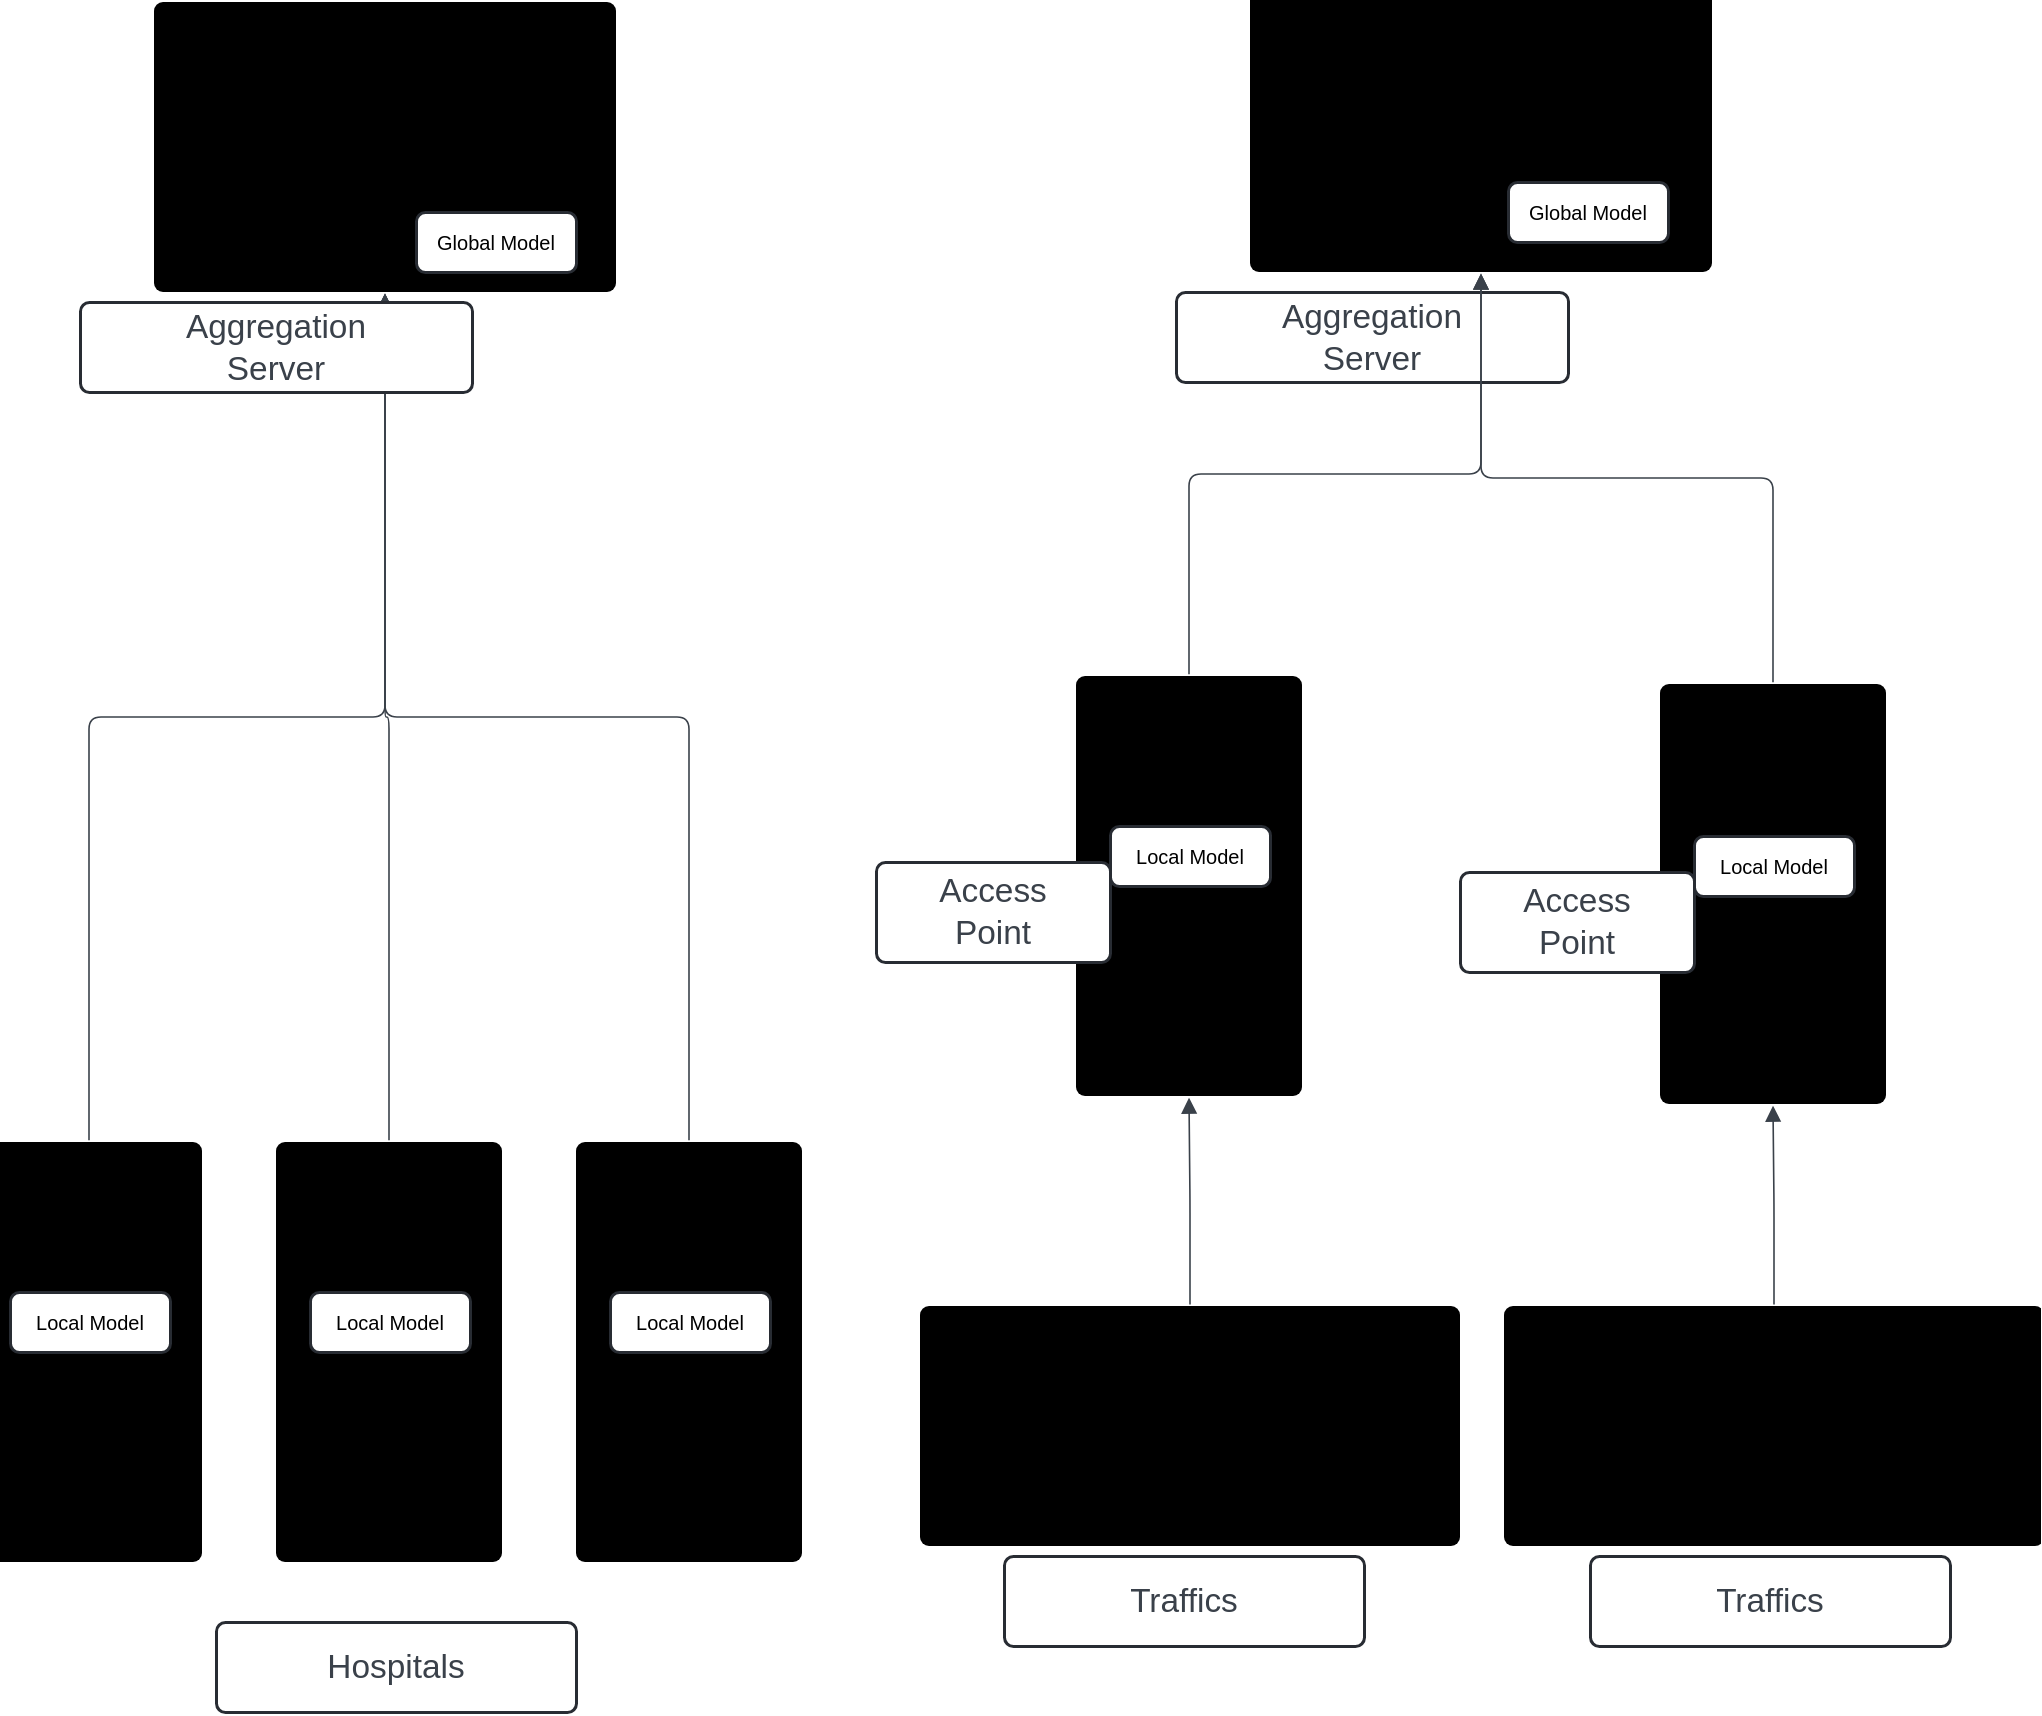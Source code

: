 <mxfile version="24.7.16">
  <diagram name="Page-1" id="HNp2VXpqPnTNMz63PoMm">
    <mxGraphModel dx="2049" dy="2226" grid="1" gridSize="10" guides="1" tooltips="1" connect="1" arrows="1" fold="1" page="1" pageScale="1" pageWidth="850" pageHeight="1100" math="0" shadow="0">
      <root>
        <mxCell id="0" />
        <mxCell id="1" parent="0" />
        <mxCell id="n_kdhxU8VcF-HbsjSbfM-1" value="" style="html=1;overflow=block;blockSpacing=1;whiteSpace=wrap;fontSize=13;spacing=3.8;strokeColor=#unset;rounded=1;absoluteArcSize=1;arcSize=9;fillColor=#unset;strokeWidth=NaN;lucidId=oa0c9_Mlfg03;" vertex="1" parent="1">
          <mxGeometry x="135" y="450" width="113" height="210" as="geometry" />
        </mxCell>
        <mxCell id="n_kdhxU8VcF-HbsjSbfM-2" value="" style="html=1;overflow=block;blockSpacing=1;whiteSpace=wrap;shape=image;fontSize=13;spacing=0;strokeColor=none;strokeOpacity=100;rounded=1;absoluteArcSize=1;arcSize=9;strokeWidth=0;image=https://images.lucid.app/images/6ee2b878-bf0c-4cc6-b874-f6952ba9679c/content;imageAspect=0;lucidId=3~ZcfYs1wXwu;" vertex="1" parent="1">
          <mxGeometry x="160" y="465" width="60" height="60" as="geometry" />
        </mxCell>
        <mxCell id="n_kdhxU8VcF-HbsjSbfM-3" value="" style="html=1;overflow=block;blockSpacing=1;whiteSpace=wrap;shape=image;fontSize=13;spacing=0;strokeColor=none;strokeOpacity=100;rounded=1;absoluteArcSize=1;arcSize=9;strokeWidth=0;image=https://images.lucid.app/images/cd1e7f06-908c-4d9b-80ca-b69b78b18ff8/content;imageAspect=0;lucidId=nd0crdiI~nZ~;" vertex="1" parent="1">
          <mxGeometry x="147" y="547" width="85" height="85" as="geometry" />
        </mxCell>
        <mxCell id="n_kdhxU8VcF-HbsjSbfM-4" value="" style="html=1;overflow=block;blockSpacing=1;whiteSpace=wrap;fontSize=13;spacing=3.8;strokeColor=#unset;rounded=1;absoluteArcSize=1;arcSize=9;fillColor=#unset;strokeWidth=NaN;lucidId=Ue0cFCNcHWdN;" vertex="1" parent="1">
          <mxGeometry x="285" y="450" width="113" height="210" as="geometry" />
        </mxCell>
        <mxCell id="n_kdhxU8VcF-HbsjSbfM-5" value="" style="html=1;overflow=block;blockSpacing=1;whiteSpace=wrap;shape=image;fontSize=13;spacing=0;strokeColor=none;strokeOpacity=100;rounded=1;absoluteArcSize=1;arcSize=9;strokeWidth=0;image=https://images.lucid.app/images/6ee2b878-bf0c-4cc6-b874-f6952ba9679c/content;imageAspect=0;lucidId=Ue0c8D6FLSGJ;" vertex="1" parent="1">
          <mxGeometry x="311" y="465" width="60" height="60" as="geometry" />
        </mxCell>
        <mxCell id="n_kdhxU8VcF-HbsjSbfM-6" value="" style="html=1;overflow=block;blockSpacing=1;whiteSpace=wrap;shape=image;fontSize=13;spacing=0;strokeColor=none;strokeOpacity=100;rounded=1;absoluteArcSize=1;arcSize=9;strokeWidth=0;image=https://images.lucid.app/images/cd1e7f06-908c-4d9b-80ca-b69b78b18ff8/content;imageAspect=0;lucidId=Ue0cAtFzDeq4;" vertex="1" parent="1">
          <mxGeometry x="297" y="547" width="85" height="85" as="geometry" />
        </mxCell>
        <mxCell id="n_kdhxU8VcF-HbsjSbfM-7" value="" style="html=1;overflow=block;blockSpacing=1;whiteSpace=wrap;fontSize=13;spacing=3.8;strokeColor=#unset;rounded=1;absoluteArcSize=1;arcSize=9;fillColor=#unset;strokeWidth=NaN;lucidId=Ye0cGU86-.UA;" vertex="1" parent="1">
          <mxGeometry x="435" y="450" width="113" height="210" as="geometry" />
        </mxCell>
        <mxCell id="n_kdhxU8VcF-HbsjSbfM-8" value="" style="html=1;overflow=block;blockSpacing=1;whiteSpace=wrap;shape=image;fontSize=13;spacing=0;strokeColor=none;strokeOpacity=100;rounded=1;absoluteArcSize=1;arcSize=9;strokeWidth=0;image=https://images.lucid.app/images/6ee2b878-bf0c-4cc6-b874-f6952ba9679c/content;imageAspect=0;lucidId=Ye0co.i65bgH;" vertex="1" parent="1">
          <mxGeometry x="461" y="465" width="60" height="60" as="geometry" />
        </mxCell>
        <mxCell id="n_kdhxU8VcF-HbsjSbfM-9" value="" style="html=1;overflow=block;blockSpacing=1;whiteSpace=wrap;shape=image;fontSize=13;spacing=0;strokeColor=none;strokeOpacity=100;rounded=1;absoluteArcSize=1;arcSize=9;strokeWidth=0;image=https://images.lucid.app/images/cd1e7f06-908c-4d9b-80ca-b69b78b18ff8/content;imageAspect=0;lucidId=Ye0cFIR5wIGK;" vertex="1" parent="1">
          <mxGeometry x="447" y="547" width="85" height="85" as="geometry" />
        </mxCell>
        <mxCell id="n_kdhxU8VcF-HbsjSbfM-10" value="" style="html=1;overflow=block;blockSpacing=1;whiteSpace=wrap;fontSize=13;spacing=3.8;strokeColor=#unset;rounded=1;absoluteArcSize=1;arcSize=9;fillColor=#unset;strokeWidth=NaN;lucidId=qf0c_eEb6ykf;" vertex="1" parent="1">
          <mxGeometry x="224" y="-120" width="231" height="145" as="geometry" />
        </mxCell>
        <mxCell id="n_kdhxU8VcF-HbsjSbfM-11" value="" style="html=1;overflow=block;blockSpacing=1;whiteSpace=wrap;shape=image;fontSize=13;spacing=0;strokeColor=none;strokeOpacity=100;rounded=1;absoluteArcSize=1;arcSize=9;strokeWidth=0;image=https://images.lucid.app/images/6ee2b878-bf0c-4cc6-b874-f6952ba9679c/content;imageAspect=0;lucidId=qf0c7~HlXfNC;" vertex="1" parent="1">
          <mxGeometry x="365" y="-78" width="60" height="60" as="geometry" />
        </mxCell>
        <mxCell id="n_kdhxU8VcF-HbsjSbfM-12" value="" style="html=1;overflow=block;blockSpacing=1;whiteSpace=wrap;shape=image;fontSize=13;spacing=0;strokeColor=none;strokeOpacity=100;rounded=1;absoluteArcSize=1;arcSize=9;strokeWidth=0;image=https://images.lucid.app/images/438c2a9f-1425-4897-a726-318c64c24dc9/content;imageAspect=0;lucidId=bj0c9Xj_4SpL;" vertex="1" parent="1">
          <mxGeometry x="242" y="-101" width="106" height="106" as="geometry" />
        </mxCell>
        <mxCell id="n_kdhxU8VcF-HbsjSbfM-13" value="" style="html=1;jettySize=18;whiteSpace=wrap;fontSize=13;strokeColor=#3a414a;strokeOpacity=100;strokeWidth=0.8;rounded=1;arcSize=12;edgeStyle=orthogonalEdgeStyle;startArrow=none;endArrow=block;endFill=1;exitX=0.5;exitY=-0.004;exitPerimeter=0;entryX=0.5;entryY=1.005;entryPerimeter=0;lucidId=Lj0c53ItbWVD;" edge="1" parent="1" source="n_kdhxU8VcF-HbsjSbfM-1" target="n_kdhxU8VcF-HbsjSbfM-10">
          <mxGeometry width="100" height="100" relative="1" as="geometry">
            <Array as="points" />
          </mxGeometry>
        </mxCell>
        <mxCell id="n_kdhxU8VcF-HbsjSbfM-14" value="" style="html=1;jettySize=18;whiteSpace=wrap;fontSize=13;strokeColor=#3a414a;strokeOpacity=100;strokeWidth=0.8;rounded=1;arcSize=12;edgeStyle=orthogonalEdgeStyle;startArrow=none;endArrow=block;endFill=1;exitX=0.5;exitY=-0.004;exitPerimeter=0;entryX=0.5;entryY=1.005;entryPerimeter=0;lucidId=Oj0cYNBlcdyR;" edge="1" parent="1" source="n_kdhxU8VcF-HbsjSbfM-4" target="n_kdhxU8VcF-HbsjSbfM-10">
          <mxGeometry width="100" height="100" relative="1" as="geometry">
            <Array as="points" />
          </mxGeometry>
        </mxCell>
        <mxCell id="n_kdhxU8VcF-HbsjSbfM-15" value="" style="html=1;jettySize=18;whiteSpace=wrap;fontSize=13;strokeColor=#3a414a;strokeOpacity=100;strokeWidth=0.8;rounded=1;arcSize=12;edgeStyle=orthogonalEdgeStyle;startArrow=none;endArrow=block;endFill=1;exitX=0.5;exitY=-0.004;exitPerimeter=0;entryX=0.5;entryY=1.005;entryPerimeter=0;lucidId=Xj0c3KFsN1RN;" edge="1" parent="1" source="n_kdhxU8VcF-HbsjSbfM-7" target="n_kdhxU8VcF-HbsjSbfM-10">
          <mxGeometry width="100" height="100" relative="1" as="geometry">
            <Array as="points" />
          </mxGeometry>
        </mxCell>
        <mxCell id="n_kdhxU8VcF-HbsjSbfM-16" value="Local Model" style="html=1;overflow=block;blockSpacing=1;whiteSpace=wrap;fontSize=10;spacing=0;strokeColor=#282c33;strokeOpacity=100;fillOpacity=100;rounded=1;absoluteArcSize=1;arcSize=9;fillColor=#ffffff;strokeWidth=1.5;lucidId=tk0cPmUiDAOT;" vertex="1" parent="1">
          <mxGeometry x="152" y="525" width="80" height="30" as="geometry" />
        </mxCell>
        <mxCell id="n_kdhxU8VcF-HbsjSbfM-17" value="Local Model" style="html=1;overflow=block;blockSpacing=1;whiteSpace=wrap;fontSize=10;spacing=0;strokeColor=#282c33;strokeOpacity=100;fillOpacity=100;rounded=1;absoluteArcSize=1;arcSize=9;fillColor=#ffffff;strokeWidth=1.5;lucidId=0k0c1h7rbgkN;" vertex="1" parent="1">
          <mxGeometry x="302" y="525" width="80" height="30" as="geometry" />
        </mxCell>
        <mxCell id="n_kdhxU8VcF-HbsjSbfM-18" value="Local Model" style="html=1;overflow=block;blockSpacing=1;whiteSpace=wrap;fontSize=10;spacing=0;strokeColor=#282c33;strokeOpacity=100;fillOpacity=100;rounded=1;absoluteArcSize=1;arcSize=9;fillColor=#ffffff;strokeWidth=1.5;lucidId=4k0cpnWflGrE;" vertex="1" parent="1">
          <mxGeometry x="452" y="525" width="80" height="30" as="geometry" />
        </mxCell>
        <mxCell id="n_kdhxU8VcF-HbsjSbfM-19" value="Global Model" style="html=1;overflow=block;blockSpacing=1;whiteSpace=wrap;fontSize=10;spacing=0;strokeColor=#282c33;strokeOpacity=100;fillOpacity=100;rounded=1;absoluteArcSize=1;arcSize=9;fillColor=#ffffff;strokeWidth=1.5;lucidId=~k0c96lM0GLo;" vertex="1" parent="1">
          <mxGeometry x="355" y="-15" width="80" height="30" as="geometry" />
        </mxCell>
        <mxCell id="n_kdhxU8VcF-HbsjSbfM-20" value="Hospitals" style="html=1;overflow=block;blockSpacing=1;whiteSpace=wrap;fontSize=16.7;fontColor=#3a414a;spacing=0;strokeColor=#282c33;strokeOpacity=100;fillOpacity=100;rounded=1;absoluteArcSize=1;arcSize=9;fillColor=#ffffff;strokeWidth=1.5;lucidId=Vl0cjTOPYraa;" vertex="1" parent="1">
          <mxGeometry x="255" y="690" width="180" height="45" as="geometry" />
        </mxCell>
        <mxCell id="n_kdhxU8VcF-HbsjSbfM-21" value="Aggregation&#xa; Server" style="html=1;overflow=block;blockSpacing=1;whiteSpace=wrap;fontSize=16.7;fontColor=#3a414a;spacing=0;strokeColor=#282c33;strokeOpacity=100;fillOpacity=100;rounded=1;absoluteArcSize=1;arcSize=9;fillColor=#ffffff;strokeWidth=1.5;lucidId=Hm0cVn6AdbdA;" vertex="1" parent="1">
          <mxGeometry x="187" y="30" width="196" height="45" as="geometry" />
        </mxCell>
        <mxCell id="n_kdhxU8VcF-HbsjSbfM-22" value="" style="html=1;overflow=block;blockSpacing=1;whiteSpace=wrap;fontSize=13;spacing=3.8;strokeColor=#unset;rounded=1;absoluteArcSize=1;arcSize=9;fillColor=#unset;strokeWidth=NaN;lucidId=yn0c739pMSSu;" vertex="1" parent="1">
          <mxGeometry x="607" y="532" width="270" height="120" as="geometry" />
        </mxCell>
        <mxCell id="n_kdhxU8VcF-HbsjSbfM-23" value="" style="html=1;overflow=block;blockSpacing=1;whiteSpace=wrap;fontSize=13;spacing=3.8;strokeColor=#unset;rounded=1;absoluteArcSize=1;arcSize=9;fillColor=#unset;strokeWidth=NaN;lucidId=yn0cnvMAfCbp;" vertex="1" parent="1">
          <mxGeometry x="772" y="-130" width="231" height="145" as="geometry" />
        </mxCell>
        <mxCell id="n_kdhxU8VcF-HbsjSbfM-24" value="" style="html=1;overflow=block;blockSpacing=1;whiteSpace=wrap;shape=image;fontSize=13;spacing=0;strokeColor=none;strokeOpacity=100;rounded=1;absoluteArcSize=1;arcSize=9;strokeWidth=0;image=https://images.lucid.app/images/6ee2b878-bf0c-4cc6-b874-f6952ba9679c/content;imageAspect=0;lucidId=yn0ch2yq6Jb~;" vertex="1" parent="1">
          <mxGeometry x="916" y="-98" width="60" height="60" as="geometry" />
        </mxCell>
        <mxCell id="n_kdhxU8VcF-HbsjSbfM-25" value="" style="html=1;overflow=block;blockSpacing=1;whiteSpace=wrap;shape=image;fontSize=13;spacing=0;strokeColor=none;strokeOpacity=100;rounded=1;absoluteArcSize=1;arcSize=9;strokeWidth=0;image=https://images.lucid.app/images/438c2a9f-1425-4897-a726-318c64c24dc9/content;imageAspect=0;lucidId=yn0ccYfQu232;" vertex="1" parent="1">
          <mxGeometry x="793" y="-121" width="106" height="106" as="geometry" />
        </mxCell>
        <mxCell id="n_kdhxU8VcF-HbsjSbfM-26" value="Global Model" style="html=1;overflow=block;blockSpacing=1;whiteSpace=wrap;fontSize=10;spacing=0;strokeColor=#282c33;strokeOpacity=100;fillOpacity=100;rounded=1;absoluteArcSize=1;arcSize=9;fillColor=#ffffff;strokeWidth=1.5;lucidId=yn0cWxYx~jDu;" vertex="1" parent="1">
          <mxGeometry x="901" y="-30" width="80" height="30" as="geometry" />
        </mxCell>
        <mxCell id="n_kdhxU8VcF-HbsjSbfM-27" value="Traffics" style="html=1;overflow=block;blockSpacing=1;whiteSpace=wrap;fontSize=16.7;fontColor=#3a414a;spacing=0;strokeColor=#282c33;strokeOpacity=100;fillOpacity=100;rounded=1;absoluteArcSize=1;arcSize=9;fillColor=#ffffff;strokeWidth=1.5;lucidId=yn0cy5Y85RG1;" vertex="1" parent="1">
          <mxGeometry x="649" y="657" width="180" height="45" as="geometry" />
        </mxCell>
        <mxCell id="n_kdhxU8VcF-HbsjSbfM-28" value="Aggregation&#xa; Server" style="html=1;overflow=block;blockSpacing=1;whiteSpace=wrap;fontSize=16.7;fontColor=#3a414a;spacing=0;strokeColor=#282c33;strokeOpacity=100;fillOpacity=100;rounded=1;absoluteArcSize=1;arcSize=9;fillColor=#ffffff;strokeWidth=1.5;lucidId=yn0c8CJf4Z9g;" vertex="1" parent="1">
          <mxGeometry x="735" y="25" width="196" height="45" as="geometry" />
        </mxCell>
        <mxCell id="n_kdhxU8VcF-HbsjSbfM-29" value="" style="html=1;overflow=block;blockSpacing=1;whiteSpace=wrap;shape=image;fontSize=13;spacing=0;strokeColor=none;strokeOpacity=100;rounded=1;absoluteArcSize=1;arcSize=9;strokeWidth=0;image=https://images.lucid.app/images/5e367bd3-17f3-4e8a-a5dd-850cdf8dd5c8/content;imageAspect=0;lucidId=Mr0cSMd3RlLL;" vertex="1" parent="1">
          <mxGeometry x="609" y="539" width="266" height="106" as="geometry" />
        </mxCell>
        <mxCell id="n_kdhxU8VcF-HbsjSbfM-30" value="" style="html=1;overflow=block;blockSpacing=1;whiteSpace=wrap;fontSize=13;spacing=3.8;strokeColor=#unset;rounded=1;absoluteArcSize=1;arcSize=9;fillColor=#unset;strokeWidth=NaN;lucidId=dv0cXFijIUet;" vertex="1" parent="1">
          <mxGeometry x="685" y="217" width="113" height="210" as="geometry" />
        </mxCell>
        <mxCell id="n_kdhxU8VcF-HbsjSbfM-31" value="" style="html=1;overflow=block;blockSpacing=1;whiteSpace=wrap;shape=image;fontSize=13;spacing=0;strokeColor=none;strokeOpacity=100;rounded=1;absoluteArcSize=1;arcSize=9;strokeWidth=0;image=https://images.lucid.app/images/6ee2b878-bf0c-4cc6-b874-f6952ba9679c/content;imageAspect=0;lucidId=dv0cdte8RRpS;" vertex="1" parent="1">
          <mxGeometry x="711" y="232" width="60" height="60" as="geometry" />
        </mxCell>
        <mxCell id="n_kdhxU8VcF-HbsjSbfM-32" value="Local Model" style="html=1;overflow=block;blockSpacing=1;whiteSpace=wrap;fontSize=10;spacing=0;strokeColor=#282c33;strokeOpacity=100;fillOpacity=100;rounded=1;absoluteArcSize=1;arcSize=9;fillColor=#ffffff;strokeWidth=1.5;lucidId=dv0cSMY8sLKg;" vertex="1" parent="1">
          <mxGeometry x="702" y="292" width="80" height="30" as="geometry" />
        </mxCell>
        <mxCell id="n_kdhxU8VcF-HbsjSbfM-33" value="" style="html=1;overflow=block;blockSpacing=1;whiteSpace=wrap;shape=image;fontSize=13;spacing=0;strokeColor=none;strokeOpacity=100;rounded=1;absoluteArcSize=1;arcSize=9;strokeWidth=0;image=https://images.lucid.app/images/2069a597-414d-4270-9158-b2c62eb80928/content;imageAspect=0;lucidId=6u0cJR7z9VBF;imageBackground=none;" vertex="1" parent="1">
          <mxGeometry x="685" y="310" width="112" height="112" as="geometry" />
        </mxCell>
        <mxCell id="n_kdhxU8VcF-HbsjSbfM-34" value="Access  &#xa;Point" style="html=1;overflow=block;blockSpacing=1;whiteSpace=wrap;fontSize=16.7;fontColor=#3a414a;spacing=0;strokeColor=#282c33;strokeOpacity=100;fillOpacity=100;rounded=1;absoluteArcSize=1;arcSize=9;fillColor=#ffffff;strokeWidth=1.5;lucidId=dw0crzC5P5g~;" vertex="1" parent="1">
          <mxGeometry x="585" y="310" width="117" height="50" as="geometry" />
        </mxCell>
        <mxCell id="n_kdhxU8VcF-HbsjSbfM-35" value="" style="html=1;jettySize=18;whiteSpace=wrap;fontSize=13;strokeColor=#3a414a;strokeOpacity=100;strokeWidth=0.8;rounded=1;arcSize=12;edgeStyle=orthogonalEdgeStyle;startArrow=none;endArrow=block;endFill=1;exitX=0.5;exitY=-0.006;exitPerimeter=0;entryX=0.5;entryY=1.004;entryPerimeter=0;lucidId=Ew0cICSfovb0;" edge="1" parent="1" source="n_kdhxU8VcF-HbsjSbfM-22" target="n_kdhxU8VcF-HbsjSbfM-30">
          <mxGeometry width="100" height="100" relative="1" as="geometry">
            <Array as="points" />
          </mxGeometry>
        </mxCell>
        <mxCell id="n_kdhxU8VcF-HbsjSbfM-36" value="" style="html=1;jettySize=18;whiteSpace=wrap;fontSize=13;strokeColor=#3a414a;strokeOpacity=100;strokeWidth=0.8;rounded=1;arcSize=12;edgeStyle=orthogonalEdgeStyle;startArrow=none;endArrow=block;endFill=1;exitX=0.5;exitY=-0.004;exitPerimeter=0;entryX=0.5;entryY=1.005;entryPerimeter=0;lucidId=7w0cDOA0~2D4;" edge="1" parent="1" source="n_kdhxU8VcF-HbsjSbfM-30" target="n_kdhxU8VcF-HbsjSbfM-23">
          <mxGeometry width="100" height="100" relative="1" as="geometry">
            <Array as="points" />
          </mxGeometry>
        </mxCell>
        <mxCell id="n_kdhxU8VcF-HbsjSbfM-37" value="" style="html=1;overflow=block;blockSpacing=1;whiteSpace=wrap;fontSize=13;spacing=3.8;strokeColor=#unset;rounded=1;absoluteArcSize=1;arcSize=9;fillColor=#unset;strokeWidth=NaN;lucidId=hx0cUC4oPDdu;" vertex="1" parent="1">
          <mxGeometry x="899" y="532" width="270" height="120" as="geometry" />
        </mxCell>
        <mxCell id="n_kdhxU8VcF-HbsjSbfM-38" value="Traffics" style="html=1;overflow=block;blockSpacing=1;whiteSpace=wrap;fontSize=16.7;fontColor=#3a414a;spacing=0;strokeColor=#282c33;strokeOpacity=100;fillOpacity=100;rounded=1;absoluteArcSize=1;arcSize=9;fillColor=#ffffff;strokeWidth=1.5;lucidId=hx0co6d.r7jq;" vertex="1" parent="1">
          <mxGeometry x="942" y="657" width="180" height="45" as="geometry" />
        </mxCell>
        <mxCell id="n_kdhxU8VcF-HbsjSbfM-39" value="" style="html=1;overflow=block;blockSpacing=1;whiteSpace=wrap;shape=image;fontSize=13;spacing=0;strokeColor=none;strokeOpacity=100;rounded=1;absoluteArcSize=1;arcSize=9;strokeWidth=0;image=https://images.lucid.app/images/5e367bd3-17f3-4e8a-a5dd-850cdf8dd5c8/content;imageAspect=0;lucidId=hx0cpttptLg0;" vertex="1" parent="1">
          <mxGeometry x="901" y="539" width="266" height="106" as="geometry" />
        </mxCell>
        <mxCell id="n_kdhxU8VcF-HbsjSbfM-40" value="" style="html=1;overflow=block;blockSpacing=1;whiteSpace=wrap;fontSize=13;spacing=3.8;strokeColor=#unset;rounded=1;absoluteArcSize=1;arcSize=9;fillColor=#unset;strokeWidth=NaN;lucidId=hx0ccK9Tp_l1;" vertex="1" parent="1">
          <mxGeometry x="977" y="221" width="113" height="210" as="geometry" />
        </mxCell>
        <mxCell id="n_kdhxU8VcF-HbsjSbfM-41" value="" style="html=1;overflow=block;blockSpacing=1;whiteSpace=wrap;shape=image;fontSize=13;spacing=0;strokeColor=none;strokeOpacity=100;rounded=1;absoluteArcSize=1;arcSize=9;strokeWidth=0;image=https://images.lucid.app/images/6ee2b878-bf0c-4cc6-b874-f6952ba9679c/content;imageAspect=0;lucidId=hx0ctEQsJY8H;" vertex="1" parent="1">
          <mxGeometry x="1003" y="236" width="60" height="60" as="geometry" />
        </mxCell>
        <mxCell id="n_kdhxU8VcF-HbsjSbfM-42" value="Local Model" style="html=1;overflow=block;blockSpacing=1;whiteSpace=wrap;fontSize=10;spacing=0;strokeColor=#282c33;strokeOpacity=100;fillOpacity=100;rounded=1;absoluteArcSize=1;arcSize=9;fillColor=#ffffff;strokeWidth=1.5;lucidId=hx0cn1yrumVA;" vertex="1" parent="1">
          <mxGeometry x="994" y="297" width="80" height="30" as="geometry" />
        </mxCell>
        <mxCell id="n_kdhxU8VcF-HbsjSbfM-43" value="" style="html=1;overflow=block;blockSpacing=1;whiteSpace=wrap;shape=image;fontSize=13;spacing=0;strokeColor=none;strokeOpacity=100;rounded=1;absoluteArcSize=1;arcSize=9;strokeWidth=0;image=https://images.lucid.app/images/2069a597-414d-4270-9158-b2c62eb80928/content;imageAspect=0;lucidId=hx0czPMrzHgw;" vertex="1" parent="1">
          <mxGeometry x="977" y="315" width="112" height="112" as="geometry" />
        </mxCell>
        <mxCell id="n_kdhxU8VcF-HbsjSbfM-44" value="Access  &#xa;Point" style="html=1;overflow=block;blockSpacing=1;whiteSpace=wrap;fontSize=16.7;fontColor=#3a414a;spacing=0;strokeColor=#282c33;strokeOpacity=100;fillOpacity=100;rounded=1;absoluteArcSize=1;arcSize=9;fillColor=#ffffff;strokeWidth=1.5;lucidId=hx0cH1iyyrq7;" vertex="1" parent="1">
          <mxGeometry x="877" y="315" width="117" height="50" as="geometry" />
        </mxCell>
        <mxCell id="n_kdhxU8VcF-HbsjSbfM-45" value="" style="html=1;jettySize=18;whiteSpace=wrap;fontSize=13;strokeColor=#3a414a;strokeOpacity=100;strokeWidth=0.8;rounded=1;arcSize=12;edgeStyle=orthogonalEdgeStyle;startArrow=none;endArrow=block;endFill=1;exitX=0.5;exitY=-0.006;exitPerimeter=0;entryX=0.5;entryY=1.004;entryPerimeter=0;lucidId=hx0cSZI5czvD;" edge="1" parent="1" source="n_kdhxU8VcF-HbsjSbfM-37" target="n_kdhxU8VcF-HbsjSbfM-40">
          <mxGeometry width="100" height="100" relative="1" as="geometry">
            <Array as="points" />
          </mxGeometry>
        </mxCell>
        <mxCell id="n_kdhxU8VcF-HbsjSbfM-46" value="" style="html=1;jettySize=18;whiteSpace=wrap;fontSize=13;strokeColor=#3a414a;strokeOpacity=100;strokeWidth=0.8;rounded=1;arcSize=12;edgeStyle=orthogonalEdgeStyle;startArrow=none;endArrow=block;endFill=1;exitX=0.5;exitY=-0.004;exitPerimeter=0;entryX=0.5;entryY=1.005;entryPerimeter=0;lucidId=sx0cSEGi1Tlb;" edge="1" parent="1" source="n_kdhxU8VcF-HbsjSbfM-40" target="n_kdhxU8VcF-HbsjSbfM-23">
          <mxGeometry width="100" height="100" relative="1" as="geometry">
            <Array as="points" />
          </mxGeometry>
        </mxCell>
      </root>
    </mxGraphModel>
  </diagram>
</mxfile>
